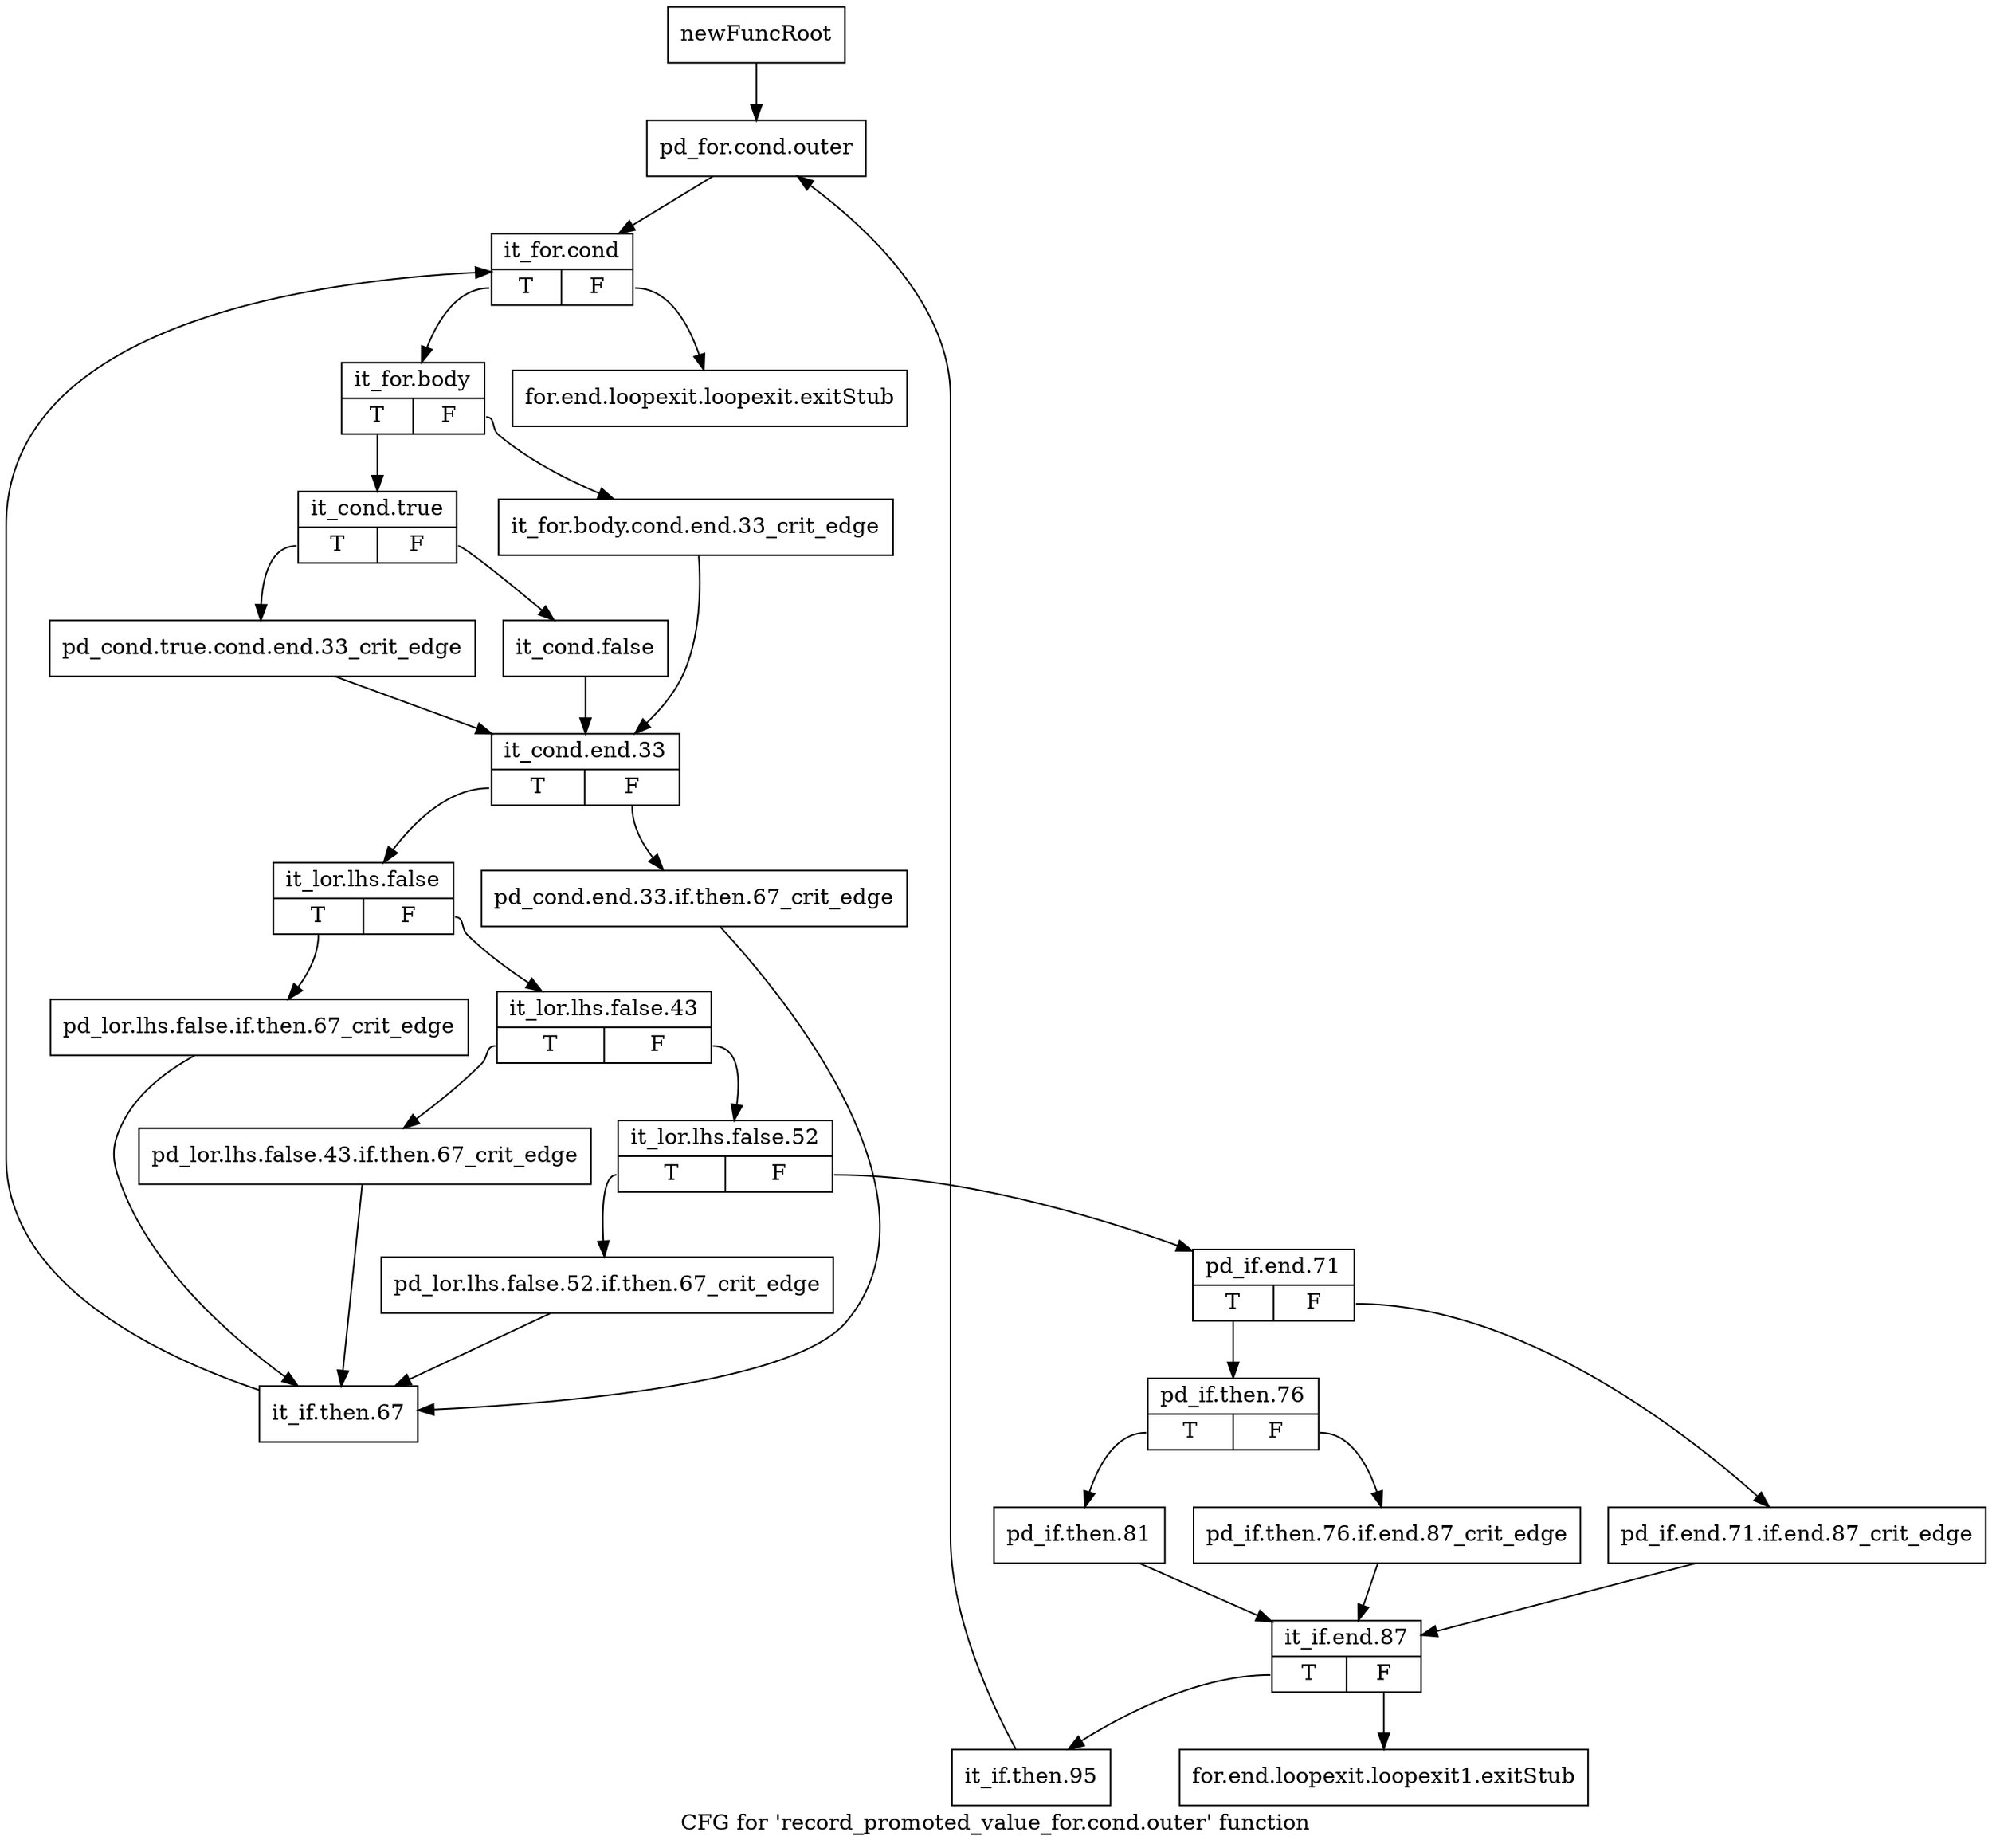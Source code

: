 digraph "CFG for 'record_promoted_value_for.cond.outer' function" {
	label="CFG for 'record_promoted_value_for.cond.outer' function";

	Node0xa7ae590 [shape=record,label="{newFuncRoot}"];
	Node0xa7ae590 -> Node0xa7be980;
	Node0xa7be8e0 [shape=record,label="{for.end.loopexit.loopexit.exitStub}"];
	Node0xa7be930 [shape=record,label="{for.end.loopexit.loopexit1.exitStub}"];
	Node0xa7be980 [shape=record,label="{pd_for.cond.outer}"];
	Node0xa7be980 -> Node0xa7be9d0;
	Node0xa7be9d0 [shape=record,label="{it_for.cond|{<s0>T|<s1>F}}"];
	Node0xa7be9d0:s0 -> Node0xa7bea20;
	Node0xa7be9d0:s1 -> Node0xa7be8e0;
	Node0xa7bea20 [shape=record,label="{it_for.body|{<s0>T|<s1>F}}"];
	Node0xa7bea20:s0 -> Node0xa7beac0;
	Node0xa7bea20:s1 -> Node0xa7bea70;
	Node0xa7bea70 [shape=record,label="{it_for.body.cond.end.33_crit_edge}"];
	Node0xa7bea70 -> Node0xa7bebb0;
	Node0xa7beac0 [shape=record,label="{it_cond.true|{<s0>T|<s1>F}}"];
	Node0xa7beac0:s0 -> Node0xa7beb60;
	Node0xa7beac0:s1 -> Node0xa7beb10;
	Node0xa7beb10 [shape=record,label="{it_cond.false}"];
	Node0xa7beb10 -> Node0xa7bebb0;
	Node0xa7beb60 [shape=record,label="{pd_cond.true.cond.end.33_crit_edge}"];
	Node0xa7beb60 -> Node0xa7bebb0;
	Node0xa7bebb0 [shape=record,label="{it_cond.end.33|{<s0>T|<s1>F}}"];
	Node0xa7bebb0:s0 -> Node0xa7bec50;
	Node0xa7bebb0:s1 -> Node0xa7bec00;
	Node0xa7bec00 [shape=record,label="{pd_cond.end.33.if.then.67_crit_edge}"];
	Node0xa7bec00 -> Node0xa7bf060;
	Node0xa7bec50 [shape=record,label="{it_lor.lhs.false|{<s0>T|<s1>F}}"];
	Node0xa7bec50:s0 -> Node0xa7bf010;
	Node0xa7bec50:s1 -> Node0xa7beca0;
	Node0xa7beca0 [shape=record,label="{it_lor.lhs.false.43|{<s0>T|<s1>F}}"];
	Node0xa7beca0:s0 -> Node0xa7befc0;
	Node0xa7beca0:s1 -> Node0xa7becf0;
	Node0xa7becf0 [shape=record,label="{it_lor.lhs.false.52|{<s0>T|<s1>F}}"];
	Node0xa7becf0:s0 -> Node0xa7bef70;
	Node0xa7becf0:s1 -> Node0xa7bed40;
	Node0xa7bed40 [shape=record,label="{pd_if.end.71|{<s0>T|<s1>F}}"];
	Node0xa7bed40:s0 -> Node0xa7bede0;
	Node0xa7bed40:s1 -> Node0xa7bed90;
	Node0xa7bed90 [shape=record,label="{pd_if.end.71.if.end.87_crit_edge}"];
	Node0xa7bed90 -> Node0xa7beed0;
	Node0xa7bede0 [shape=record,label="{pd_if.then.76|{<s0>T|<s1>F}}"];
	Node0xa7bede0:s0 -> Node0xa7bee80;
	Node0xa7bede0:s1 -> Node0xa7bee30;
	Node0xa7bee30 [shape=record,label="{pd_if.then.76.if.end.87_crit_edge}"];
	Node0xa7bee30 -> Node0xa7beed0;
	Node0xa7bee80 [shape=record,label="{pd_if.then.81}"];
	Node0xa7bee80 -> Node0xa7beed0;
	Node0xa7beed0 [shape=record,label="{it_if.end.87|{<s0>T|<s1>F}}"];
	Node0xa7beed0:s0 -> Node0xa7bef20;
	Node0xa7beed0:s1 -> Node0xa7be930;
	Node0xa7bef20 [shape=record,label="{it_if.then.95}"];
	Node0xa7bef20 -> Node0xa7be980;
	Node0xa7bef70 [shape=record,label="{pd_lor.lhs.false.52.if.then.67_crit_edge}"];
	Node0xa7bef70 -> Node0xa7bf060;
	Node0xa7befc0 [shape=record,label="{pd_lor.lhs.false.43.if.then.67_crit_edge}"];
	Node0xa7befc0 -> Node0xa7bf060;
	Node0xa7bf010 [shape=record,label="{pd_lor.lhs.false.if.then.67_crit_edge}"];
	Node0xa7bf010 -> Node0xa7bf060;
	Node0xa7bf060 [shape=record,label="{it_if.then.67}"];
	Node0xa7bf060 -> Node0xa7be9d0;
}
